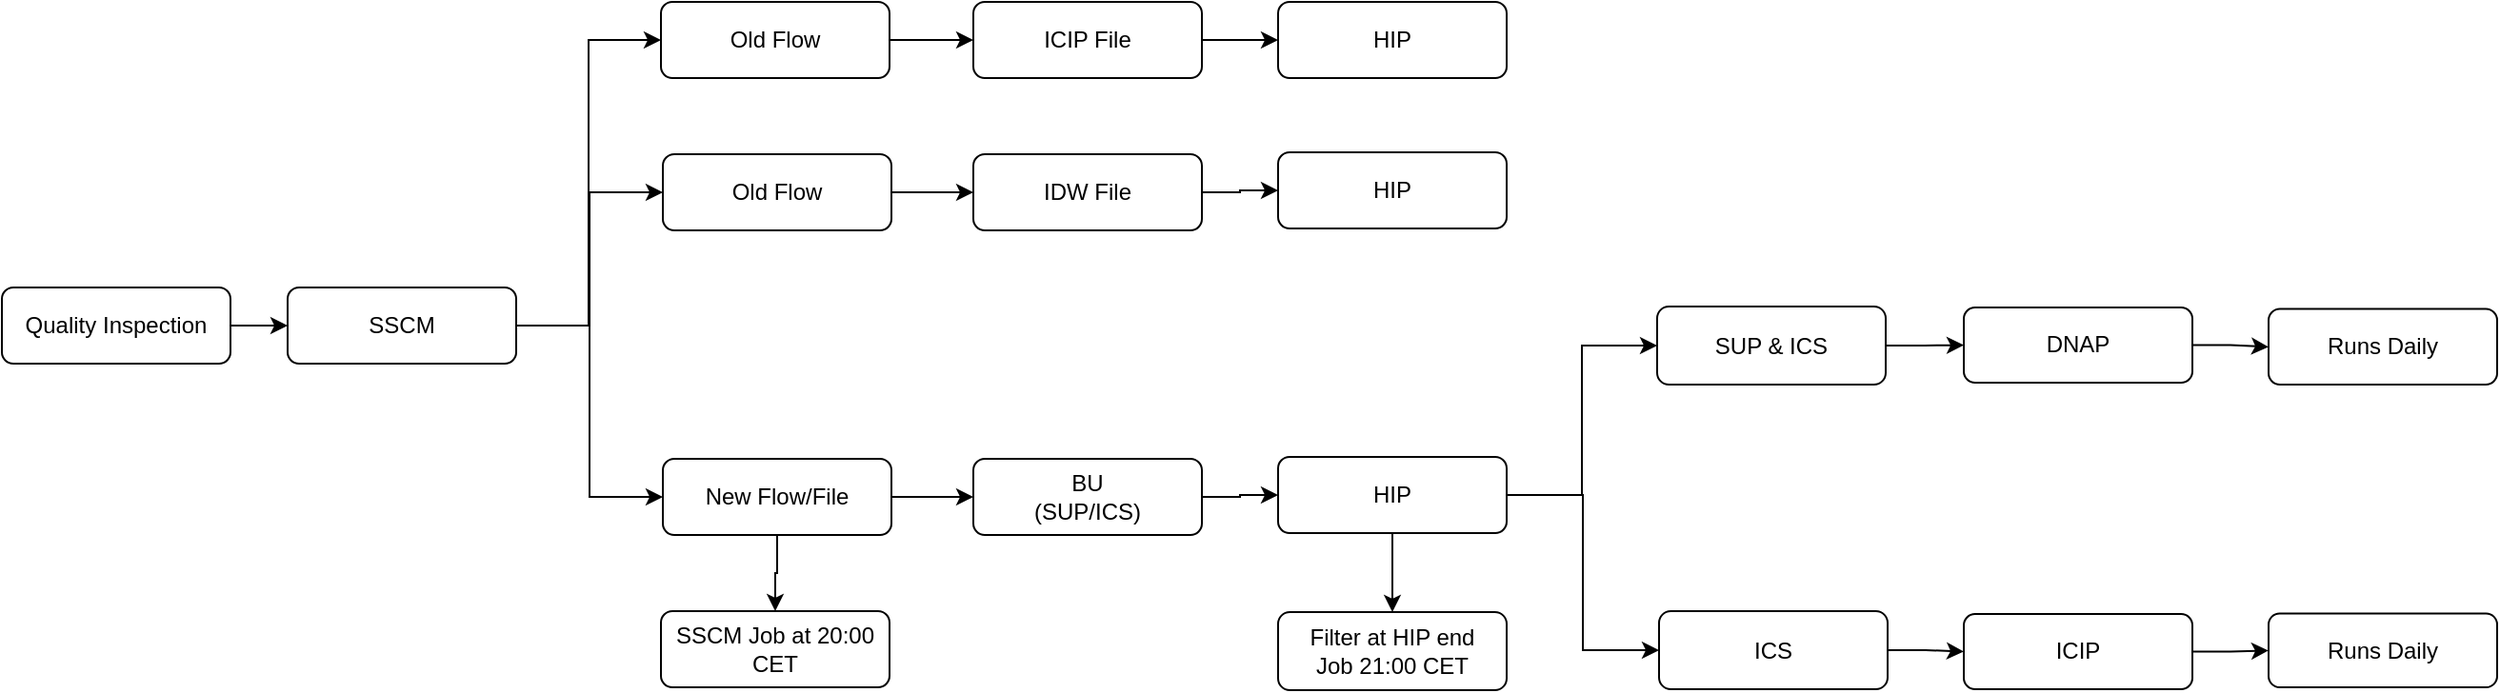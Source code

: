 <mxfile version="20.2.7" type="github">
  <diagram id="OfZ0Cu1uqhGOfduBGace" name="Page-1">
    <mxGraphModel dx="1043" dy="624" grid="1" gridSize="10" guides="1" tooltips="1" connect="1" arrows="1" fold="1" page="1" pageScale="1" pageWidth="3300" pageHeight="4681" math="0" shadow="0">
      <root>
        <mxCell id="0" />
        <mxCell id="1" parent="0" />
        <mxCell id="VnxozGm96mBSchW9r4-d-3" value="" style="edgeStyle=orthogonalEdgeStyle;rounded=0;orthogonalLoop=1;jettySize=auto;html=1;entryX=0;entryY=0.5;entryDx=0;entryDy=0;" edge="1" parent="1" source="VnxozGm96mBSchW9r4-d-1" target="VnxozGm96mBSchW9r4-d-4">
          <mxGeometry relative="1" as="geometry">
            <mxPoint x="160" y="290" as="targetPoint" />
          </mxGeometry>
        </mxCell>
        <mxCell id="VnxozGm96mBSchW9r4-d-1" value="&lt;span style=&quot;background-color: initial;&quot;&gt;Quality Inspection&lt;/span&gt;" style="rounded=1;whiteSpace=wrap;html=1;" vertex="1" parent="1">
          <mxGeometry x="10" y="270" width="120" height="40" as="geometry" />
        </mxCell>
        <mxCell id="VnxozGm96mBSchW9r4-d-6" value="" style="edgeStyle=orthogonalEdgeStyle;rounded=0;orthogonalLoop=1;jettySize=auto;html=1;entryX=0;entryY=0.5;entryDx=0;entryDy=0;" edge="1" parent="1" source="VnxozGm96mBSchW9r4-d-4" target="VnxozGm96mBSchW9r4-d-9">
          <mxGeometry relative="1" as="geometry">
            <mxPoint x="350" y="240" as="targetPoint" />
          </mxGeometry>
        </mxCell>
        <mxCell id="VnxozGm96mBSchW9r4-d-12" style="edgeStyle=orthogonalEdgeStyle;rounded=0;orthogonalLoop=1;jettySize=auto;html=1;exitX=1;exitY=0.5;exitDx=0;exitDy=0;entryX=0;entryY=0.5;entryDx=0;entryDy=0;" edge="1" parent="1" source="VnxozGm96mBSchW9r4-d-4" target="VnxozGm96mBSchW9r4-d-10">
          <mxGeometry relative="1" as="geometry" />
        </mxCell>
        <mxCell id="VnxozGm96mBSchW9r4-d-14" style="edgeStyle=orthogonalEdgeStyle;rounded=0;orthogonalLoop=1;jettySize=auto;html=1;exitX=1;exitY=0.5;exitDx=0;exitDy=0;entryX=0;entryY=0.5;entryDx=0;entryDy=0;" edge="1" parent="1" source="VnxozGm96mBSchW9r4-d-4" target="VnxozGm96mBSchW9r4-d-15">
          <mxGeometry relative="1" as="geometry">
            <mxPoint x="400" y="290" as="targetPoint" />
          </mxGeometry>
        </mxCell>
        <mxCell id="VnxozGm96mBSchW9r4-d-4" value="&lt;span style=&quot;background-color: initial;&quot;&gt;SSCM&lt;/span&gt;" style="rounded=1;whiteSpace=wrap;html=1;" vertex="1" parent="1">
          <mxGeometry x="160" y="270" width="120" height="40" as="geometry" />
        </mxCell>
        <mxCell id="VnxozGm96mBSchW9r4-d-21" style="edgeStyle=orthogonalEdgeStyle;rounded=0;orthogonalLoop=1;jettySize=auto;html=1;exitX=1;exitY=0.5;exitDx=0;exitDy=0;entryX=0;entryY=0.5;entryDx=0;entryDy=0;" edge="1" parent="1" source="VnxozGm96mBSchW9r4-d-9" target="VnxozGm96mBSchW9r4-d-20">
          <mxGeometry relative="1" as="geometry" />
        </mxCell>
        <mxCell id="VnxozGm96mBSchW9r4-d-9" value="&lt;span style=&quot;background-color: initial;&quot;&gt;Old Flow&lt;/span&gt;" style="rounded=1;whiteSpace=wrap;html=1;" vertex="1" parent="1">
          <mxGeometry x="357" y="200" width="120" height="40" as="geometry" />
        </mxCell>
        <mxCell id="VnxozGm96mBSchW9r4-d-17" value="" style="edgeStyle=orthogonalEdgeStyle;rounded=0;orthogonalLoop=1;jettySize=auto;html=1;entryX=0;entryY=0.5;entryDx=0;entryDy=0;" edge="1" parent="1" source="VnxozGm96mBSchW9r4-d-10" target="VnxozGm96mBSchW9r4-d-18">
          <mxGeometry relative="1" as="geometry">
            <mxPoint x="550" y="140" as="targetPoint" />
          </mxGeometry>
        </mxCell>
        <mxCell id="VnxozGm96mBSchW9r4-d-10" value="&lt;span style=&quot;background-color: initial;&quot;&gt;Old Flow&lt;/span&gt;" style="rounded=1;whiteSpace=wrap;html=1;" vertex="1" parent="1">
          <mxGeometry x="356" y="120" width="120" height="40" as="geometry" />
        </mxCell>
        <mxCell id="VnxozGm96mBSchW9r4-d-29" value="" style="edgeStyle=orthogonalEdgeStyle;rounded=0;orthogonalLoop=1;jettySize=auto;html=1;" edge="1" parent="1" source="VnxozGm96mBSchW9r4-d-15" target="VnxozGm96mBSchW9r4-d-28">
          <mxGeometry relative="1" as="geometry" />
        </mxCell>
        <mxCell id="VnxozGm96mBSchW9r4-d-52" value="" style="edgeStyle=orthogonalEdgeStyle;rounded=0;orthogonalLoop=1;jettySize=auto;html=1;" edge="1" parent="1" source="VnxozGm96mBSchW9r4-d-15" target="VnxozGm96mBSchW9r4-d-51">
          <mxGeometry relative="1" as="geometry" />
        </mxCell>
        <mxCell id="VnxozGm96mBSchW9r4-d-15" value="&lt;span style=&quot;background-color: initial;&quot;&gt;New Flow/File&lt;/span&gt;" style="rounded=1;whiteSpace=wrap;html=1;" vertex="1" parent="1">
          <mxGeometry x="357" y="360" width="120" height="40" as="geometry" />
        </mxCell>
        <mxCell id="VnxozGm96mBSchW9r4-d-23" value="" style="edgeStyle=orthogonalEdgeStyle;rounded=0;orthogonalLoop=1;jettySize=auto;html=1;" edge="1" parent="1" source="VnxozGm96mBSchW9r4-d-18" target="VnxozGm96mBSchW9r4-d-22">
          <mxGeometry relative="1" as="geometry" />
        </mxCell>
        <mxCell id="VnxozGm96mBSchW9r4-d-18" value="&lt;span style=&quot;background-color: initial;&quot;&gt;ICIP File&lt;/span&gt;" style="rounded=1;whiteSpace=wrap;html=1;" vertex="1" parent="1">
          <mxGeometry x="520" y="120" width="120" height="40" as="geometry" />
        </mxCell>
        <mxCell id="VnxozGm96mBSchW9r4-d-26" value="" style="edgeStyle=orthogonalEdgeStyle;rounded=0;orthogonalLoop=1;jettySize=auto;html=1;" edge="1" parent="1" source="VnxozGm96mBSchW9r4-d-20" target="VnxozGm96mBSchW9r4-d-25">
          <mxGeometry relative="1" as="geometry" />
        </mxCell>
        <mxCell id="VnxozGm96mBSchW9r4-d-20" value="&lt;span style=&quot;background-color: initial;&quot;&gt;IDW File&lt;/span&gt;" style="rounded=1;whiteSpace=wrap;html=1;" vertex="1" parent="1">
          <mxGeometry x="520" y="200" width="120" height="40" as="geometry" />
        </mxCell>
        <mxCell id="VnxozGm96mBSchW9r4-d-22" value="HIP" style="whiteSpace=wrap;html=1;rounded=1;" vertex="1" parent="1">
          <mxGeometry x="680" y="120" width="120" height="40" as="geometry" />
        </mxCell>
        <mxCell id="VnxozGm96mBSchW9r4-d-25" value="HIP" style="whiteSpace=wrap;html=1;rounded=1;" vertex="1" parent="1">
          <mxGeometry x="680" y="199" width="120" height="40" as="geometry" />
        </mxCell>
        <mxCell id="VnxozGm96mBSchW9r4-d-31" value="" style="edgeStyle=orthogonalEdgeStyle;rounded=0;orthogonalLoop=1;jettySize=auto;html=1;" edge="1" parent="1" source="VnxozGm96mBSchW9r4-d-28" target="VnxozGm96mBSchW9r4-d-30">
          <mxGeometry relative="1" as="geometry" />
        </mxCell>
        <mxCell id="VnxozGm96mBSchW9r4-d-28" value="BU&lt;br&gt;(SUP/ICS)" style="whiteSpace=wrap;html=1;rounded=1;" vertex="1" parent="1">
          <mxGeometry x="520" y="360" width="120" height="40" as="geometry" />
        </mxCell>
        <mxCell id="VnxozGm96mBSchW9r4-d-37" style="edgeStyle=orthogonalEdgeStyle;rounded=0;orthogonalLoop=1;jettySize=auto;html=1;exitX=1;exitY=0.5;exitDx=0;exitDy=0;entryX=0;entryY=0.5;entryDx=0;entryDy=0;" edge="1" parent="1" source="VnxozGm96mBSchW9r4-d-30" target="VnxozGm96mBSchW9r4-d-32">
          <mxGeometry relative="1" as="geometry" />
        </mxCell>
        <mxCell id="VnxozGm96mBSchW9r4-d-38" style="edgeStyle=orthogonalEdgeStyle;rounded=0;orthogonalLoop=1;jettySize=auto;html=1;exitX=1;exitY=0.5;exitDx=0;exitDy=0;entryX=0;entryY=0.5;entryDx=0;entryDy=0;" edge="1" parent="1" source="VnxozGm96mBSchW9r4-d-30" target="VnxozGm96mBSchW9r4-d-34">
          <mxGeometry relative="1" as="geometry" />
        </mxCell>
        <mxCell id="VnxozGm96mBSchW9r4-d-45" value="" style="edgeStyle=orthogonalEdgeStyle;rounded=0;orthogonalLoop=1;jettySize=auto;html=1;" edge="1" parent="1" source="VnxozGm96mBSchW9r4-d-30" target="VnxozGm96mBSchW9r4-d-44">
          <mxGeometry relative="1" as="geometry" />
        </mxCell>
        <mxCell id="VnxozGm96mBSchW9r4-d-30" value="HIP" style="whiteSpace=wrap;html=1;rounded=1;" vertex="1" parent="1">
          <mxGeometry x="680" y="359" width="120" height="40" as="geometry" />
        </mxCell>
        <mxCell id="VnxozGm96mBSchW9r4-d-41" value="" style="edgeStyle=orthogonalEdgeStyle;rounded=0;orthogonalLoop=1;jettySize=auto;html=1;" edge="1" parent="1" source="VnxozGm96mBSchW9r4-d-32" target="VnxozGm96mBSchW9r4-d-40">
          <mxGeometry relative="1" as="geometry" />
        </mxCell>
        <mxCell id="VnxozGm96mBSchW9r4-d-32" value="SUP &amp;amp; ICS" style="whiteSpace=wrap;html=1;rounded=1;" vertex="1" parent="1">
          <mxGeometry x="879" y="280" width="120" height="41" as="geometry" />
        </mxCell>
        <mxCell id="VnxozGm96mBSchW9r4-d-43" value="" style="edgeStyle=orthogonalEdgeStyle;rounded=0;orthogonalLoop=1;jettySize=auto;html=1;" edge="1" parent="1" source="VnxozGm96mBSchW9r4-d-34" target="VnxozGm96mBSchW9r4-d-42">
          <mxGeometry relative="1" as="geometry" />
        </mxCell>
        <mxCell id="VnxozGm96mBSchW9r4-d-34" value="ICS" style="whiteSpace=wrap;html=1;rounded=1;" vertex="1" parent="1">
          <mxGeometry x="880" y="440" width="120" height="41" as="geometry" />
        </mxCell>
        <mxCell id="VnxozGm96mBSchW9r4-d-48" value="" style="edgeStyle=orthogonalEdgeStyle;rounded=0;orthogonalLoop=1;jettySize=auto;html=1;" edge="1" parent="1" source="VnxozGm96mBSchW9r4-d-40" target="VnxozGm96mBSchW9r4-d-47">
          <mxGeometry relative="1" as="geometry" />
        </mxCell>
        <mxCell id="VnxozGm96mBSchW9r4-d-40" value="DNAP" style="whiteSpace=wrap;html=1;rounded=1;" vertex="1" parent="1">
          <mxGeometry x="1040" y="280.5" width="120" height="39.5" as="geometry" />
        </mxCell>
        <mxCell id="VnxozGm96mBSchW9r4-d-50" value="" style="edgeStyle=orthogonalEdgeStyle;rounded=0;orthogonalLoop=1;jettySize=auto;html=1;" edge="1" parent="1" source="VnxozGm96mBSchW9r4-d-42" target="VnxozGm96mBSchW9r4-d-49">
          <mxGeometry relative="1" as="geometry" />
        </mxCell>
        <mxCell id="VnxozGm96mBSchW9r4-d-42" value="ICIP" style="whiteSpace=wrap;html=1;rounded=1;" vertex="1" parent="1">
          <mxGeometry x="1040" y="441.5" width="120" height="39.5" as="geometry" />
        </mxCell>
        <mxCell id="VnxozGm96mBSchW9r4-d-44" value="Filter at HIP end&lt;br&gt;Job 21:00 CET" style="whiteSpace=wrap;html=1;rounded=1;" vertex="1" parent="1">
          <mxGeometry x="680" y="440.5" width="120" height="41" as="geometry" />
        </mxCell>
        <mxCell id="VnxozGm96mBSchW9r4-d-47" value="Runs Daily" style="whiteSpace=wrap;html=1;rounded=1;" vertex="1" parent="1">
          <mxGeometry x="1200" y="281.25" width="120" height="39.75" as="geometry" />
        </mxCell>
        <mxCell id="VnxozGm96mBSchW9r4-d-49" value="Runs Daily" style="whiteSpace=wrap;html=1;rounded=1;" vertex="1" parent="1">
          <mxGeometry x="1200" y="441.25" width="120" height="38.75" as="geometry" />
        </mxCell>
        <mxCell id="VnxozGm96mBSchW9r4-d-51" value="SSCM Job at 20:00 CET" style="whiteSpace=wrap;html=1;rounded=1;" vertex="1" parent="1">
          <mxGeometry x="356" y="440" width="120" height="40" as="geometry" />
        </mxCell>
      </root>
    </mxGraphModel>
  </diagram>
</mxfile>
